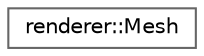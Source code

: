 digraph "Graphical Class Hierarchy"
{
 // LATEX_PDF_SIZE
  bgcolor="transparent";
  edge [fontname=Helvetica,fontsize=10,labelfontname=Helvetica,labelfontsize=10];
  node [fontname=Helvetica,fontsize=10,shape=box,height=0.2,width=0.4];
  rankdir="LR";
  Node0 [id="Node000000",label="renderer::Mesh",height=0.2,width=0.4,color="grey40", fillcolor="white", style="filled",URL="$structrenderer_1_1_mesh.html",tooltip=" "];
}
